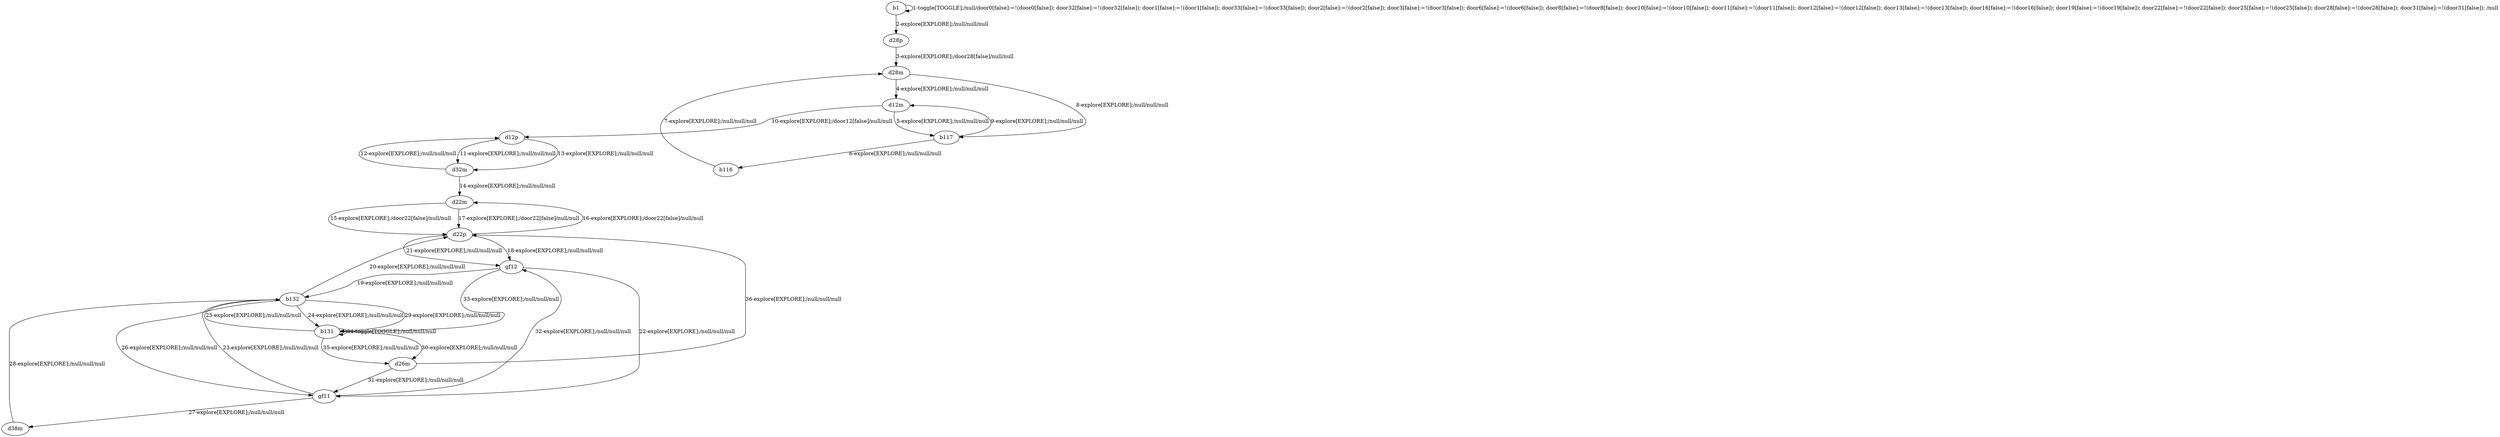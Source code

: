 # Total number of goals covered by this test: 1
# b131 --> b131

digraph g {
"b1" -> "b1" [label = "1-toggle[TOGGLE];/null/door0[false]:=!(door0[false]); door32[false]:=!(door32[false]); door1[false]:=!(door1[false]); door33[false]:=!(door33[false]); door2[false]:=!(door2[false]); door3[false]:=!(door3[false]); door6[false]:=!(door6[false]); door8[false]:=!(door8[false]); door10[false]:=!(door10[false]); door11[false]:=!(door11[false]); door12[false]:=!(door12[false]); door13[false]:=!(door13[false]); door16[false]:=!(door16[false]); door19[false]:=!(door19[false]); door22[false]:=!(door22[false]); door25[false]:=!(door25[false]); door28[false]:=!(door28[false]); door31[false]:=!(door31[false]); /null"];
"b1" -> "d28p" [label = "2-explore[EXPLORE];/null/null/null"];
"d28p" -> "d28m" [label = "3-explore[EXPLORE];/door28[false]/null/null"];
"d28m" -> "d12m" [label = "4-explore[EXPLORE];/null/null/null"];
"d12m" -> "b117" [label = "5-explore[EXPLORE];/null/null/null"];
"b117" -> "b116" [label = "6-explore[EXPLORE];/null/null/null"];
"b116" -> "d28m" [label = "7-explore[EXPLORE];/null/null/null"];
"d28m" -> "b117" [label = "8-explore[EXPLORE];/null/null/null"];
"b117" -> "d12m" [label = "9-explore[EXPLORE];/null/null/null"];
"d12m" -> "d12p" [label = "10-explore[EXPLORE];/door12[false]/null/null"];
"d12p" -> "d32m" [label = "11-explore[EXPLORE];/null/null/null"];
"d32m" -> "d12p" [label = "12-explore[EXPLORE];/null/null/null"];
"d12p" -> "d32m" [label = "13-explore[EXPLORE];/null/null/null"];
"d32m" -> "d22m" [label = "14-explore[EXPLORE];/null/null/null"];
"d22m" -> "d22p" [label = "15-explore[EXPLORE];/door22[false]/null/null"];
"d22p" -> "d22m" [label = "16-explore[EXPLORE];/door22[false]/null/null"];
"d22m" -> "d22p" [label = "17-explore[EXPLORE];/door22[false]/null/null"];
"d22p" -> "gf12" [label = "18-explore[EXPLORE];/null/null/null"];
"gf12" -> "b132" [label = "19-explore[EXPLORE];/null/null/null"];
"b132" -> "d22p" [label = "20-explore[EXPLORE];/null/null/null"];
"d22p" -> "gf12" [label = "21-explore[EXPLORE];/null/null/null"];
"gf12" -> "gf11" [label = "22-explore[EXPLORE];/null/null/null"];
"gf11" -> "b132" [label = "23-explore[EXPLORE];/null/null/null"];
"b132" -> "b131" [label = "24-explore[EXPLORE];/null/null/null"];
"b131" -> "b132" [label = "25-explore[EXPLORE];/null/null/null"];
"b132" -> "gf11" [label = "26-explore[EXPLORE];/null/null/null"];
"gf11" -> "d38m" [label = "27-explore[EXPLORE];/null/null/null"];
"d38m" -> "b132" [label = "28-explore[EXPLORE];/null/null/null"];
"b132" -> "b131" [label = "29-explore[EXPLORE];/null/null/null"];
"b131" -> "d26m" [label = "30-explore[EXPLORE];/null/null/null"];
"d26m" -> "gf11" [label = "31-explore[EXPLORE];/null/null/null"];
"gf11" -> "gf12" [label = "32-explore[EXPLORE];/null/null/null"];
"gf12" -> "b131" [label = "33-explore[EXPLORE];/null/null/null"];
"b131" -> "b131" [label = "34-toggle[TOGGLE];/null/null/null"];
"b131" -> "d26m" [label = "35-explore[EXPLORE];/null/null/null"];
"d26m" -> "d22p" [label = "36-explore[EXPLORE];/null/null/null"];
}